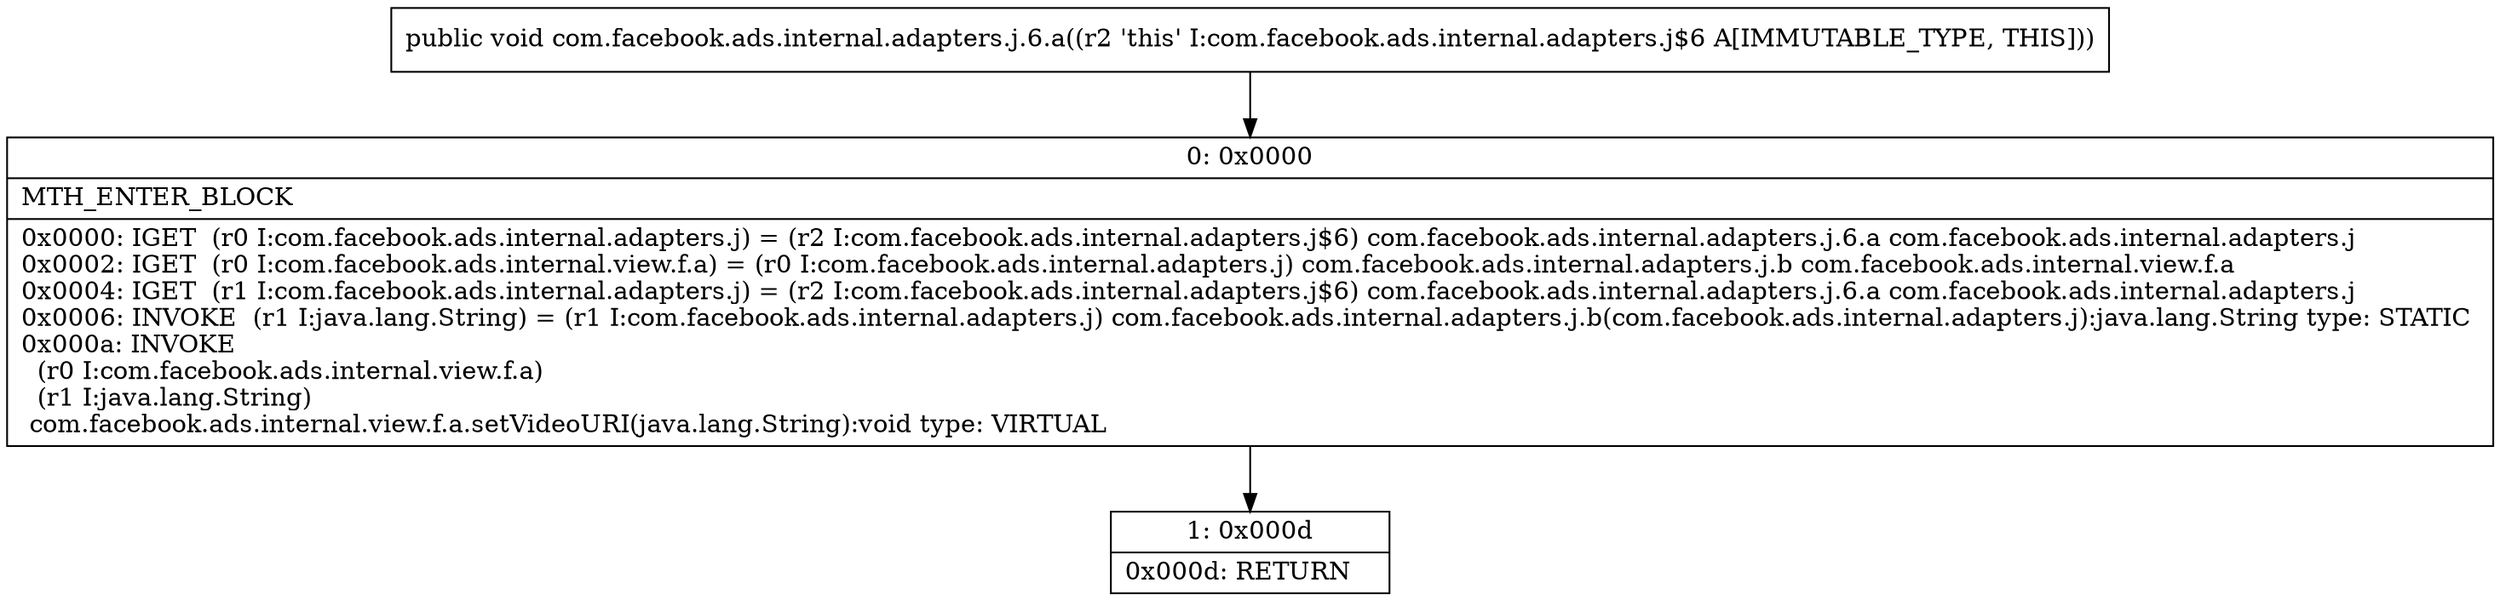 digraph "CFG forcom.facebook.ads.internal.adapters.j.6.a()V" {
Node_0 [shape=record,label="{0\:\ 0x0000|MTH_ENTER_BLOCK\l|0x0000: IGET  (r0 I:com.facebook.ads.internal.adapters.j) = (r2 I:com.facebook.ads.internal.adapters.j$6) com.facebook.ads.internal.adapters.j.6.a com.facebook.ads.internal.adapters.j \l0x0002: IGET  (r0 I:com.facebook.ads.internal.view.f.a) = (r0 I:com.facebook.ads.internal.adapters.j) com.facebook.ads.internal.adapters.j.b com.facebook.ads.internal.view.f.a \l0x0004: IGET  (r1 I:com.facebook.ads.internal.adapters.j) = (r2 I:com.facebook.ads.internal.adapters.j$6) com.facebook.ads.internal.adapters.j.6.a com.facebook.ads.internal.adapters.j \l0x0006: INVOKE  (r1 I:java.lang.String) = (r1 I:com.facebook.ads.internal.adapters.j) com.facebook.ads.internal.adapters.j.b(com.facebook.ads.internal.adapters.j):java.lang.String type: STATIC \l0x000a: INVOKE  \l  (r0 I:com.facebook.ads.internal.view.f.a)\l  (r1 I:java.lang.String)\l com.facebook.ads.internal.view.f.a.setVideoURI(java.lang.String):void type: VIRTUAL \l}"];
Node_1 [shape=record,label="{1\:\ 0x000d|0x000d: RETURN   \l}"];
MethodNode[shape=record,label="{public void com.facebook.ads.internal.adapters.j.6.a((r2 'this' I:com.facebook.ads.internal.adapters.j$6 A[IMMUTABLE_TYPE, THIS])) }"];
MethodNode -> Node_0;
Node_0 -> Node_1;
}

